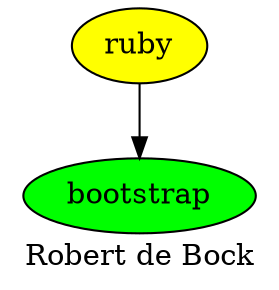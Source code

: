 digraph PhiloDilemma {
  label = "Robert de Bock" ;
  overlap=false
  {
    bootstrap [fillcolor=green style=filled]
    ruby [fillcolor=yellow style=filled]
  }
  ruby -> bootstrap
}
